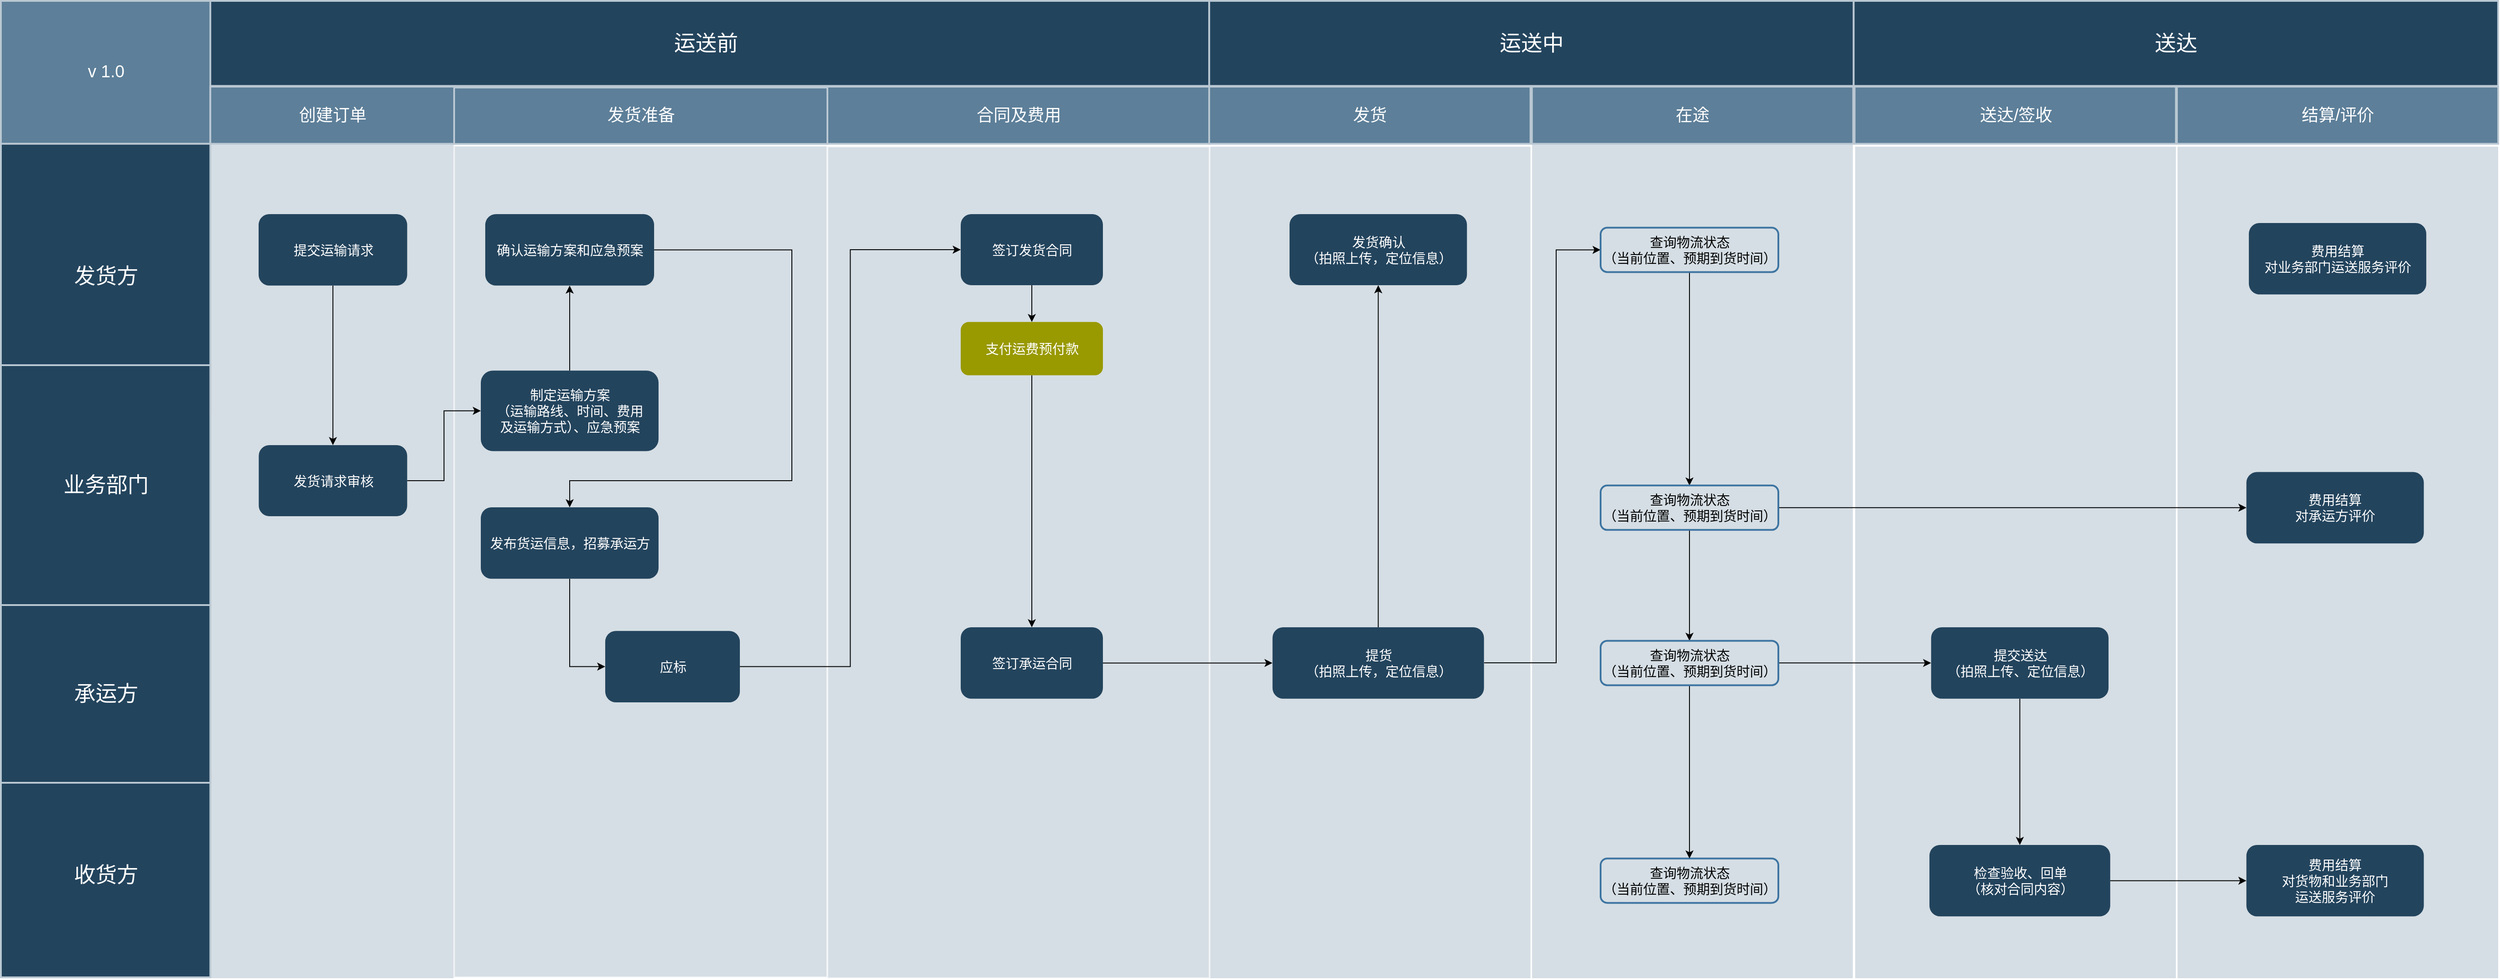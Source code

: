 <mxfile version="14.4.2" type="github">
  <diagram id="6a731a19-8d31-9384-78a2-239565b7b9f0" name="Page-1">
    <mxGraphModel dx="3052" dy="1075" grid="1" gridSize="10" guides="1" tooltips="1" connect="1" arrows="1" fold="1" page="1" pageScale="1" pageWidth="1169" pageHeight="827" background="#ffffff" math="0" shadow="0">
      <root>
        <mxCell id="0" />
        <mxCell id="1" parent="0" />
        <mxCell id="68" value="" style="fontSize=18;strokeWidth=2;fontFamily=Helvetica;html=1;opacity=60;fillColor=#BAC8D3;strokeColor=none;" parent="1" vertex="1">
          <mxGeometry x="255.67" y="1000" width="274.33" height="940" as="geometry" />
        </mxCell>
        <mxCell id="8gJjFFY2pVBGSUi6WzXW-225" value="" style="fillColor=#BAC8D3;fontSize=18;strokeWidth=2;fontFamily=Helvetica;html=1;opacity=60;strokeColor=none;" parent="1" vertex="1">
          <mxGeometry x="2469.13" y="1004.1" width="360.87" height="935.9" as="geometry" />
        </mxCell>
        <mxCell id="8gJjFFY2pVBGSUi6WzXW-173" value="" style="fillColor=#BAC8D3;fontSize=18;strokeWidth=2;fontFamily=Helvetica;html=1;opacity=60;strokeColor=none;" parent="1" vertex="1">
          <mxGeometry x="1380.24" y="1004.1" width="360.87" height="935.9" as="geometry" />
        </mxCell>
        <mxCell id="8gJjFFY2pVBGSUi6WzXW-176" value="" style="fillColor=#BAC8D3;fontSize=18;strokeWidth=2;fontFamily=Helvetica;html=1;opacity=60;strokeColor=none;" parent="1" vertex="1">
          <mxGeometry x="1742.92" y="1000" width="360.87" height="940" as="geometry" />
        </mxCell>
        <mxCell id="8gJjFFY2pVBGSUi6WzXW-179" value="" style="fillColor=#BAC8D3;fontSize=18;strokeWidth=2;fontFamily=Helvetica;html=1;opacity=60;strokeColor=none;" parent="1" vertex="1">
          <mxGeometry x="2106.46" y="1004.1" width="360.87" height="935.9" as="geometry" />
        </mxCell>
        <mxCell id="75" value="" style="fillColor=#BAC8D3;fontSize=18;strokeWidth=2;fontFamily=Helvetica;html=1;opacity=60;strokeColor=#FFFFFF;" parent="1" vertex="1">
          <mxGeometry x="530" y="1003.1" width="420" height="935.9" as="geometry" />
        </mxCell>
        <mxCell id="8gJjFFY2pVBGSUi6WzXW-249" value="" style="fillColor=#BAC8D3;fontSize=18;strokeWidth=2;fontFamily=Helvetica;html=1;opacity=60;strokeColor=#FFFFFF;" parent="1" vertex="1">
          <mxGeometry x="950" y="1003.9" width="430" height="936.1" as="geometry" />
        </mxCell>
        <mxCell id="56" value="运送前" style="strokeColor=#BAC8D3;fillColor=#23445D;fontSize=24;strokeWidth=2;fontFamily=Helvetica;html=1;fontColor=#FFFFFF;fontStyle=0;spacingBottom=0;spacingRight=0;spacingLeft=0;align=center;" parent="1" vertex="1">
          <mxGeometry x="246.605" y="840" width="1133.023" height="95.703" as="geometry" />
        </mxCell>
        <mxCell id="59" value="v 1.0" style="strokeColor=#BAC8D3;fillColor=#5d7f99;fontSize=19;strokeWidth=2;fontFamily=Helvetica;html=1;labelBackgroundColor=none;fontColor=#FFFFFF;" parent="1" vertex="1">
          <mxGeometry x="20" y="840" width="235.669" height="160.843" as="geometry" />
        </mxCell>
        <mxCell id="142" value="发货准备" style="strokeColor=#BAC8D3;fillColor=#5d7f99;fontSize=19;strokeWidth=2;fontFamily=Helvetica;html=1;labelBackgroundColor=none;fontColor=#FFFFFF;" parent="1" vertex="1">
          <mxGeometry x="530" y="937.51" width="420" height="63.49" as="geometry" />
        </mxCell>
        <mxCell id="O1fz6AgV2XTZRpMDdjqL-150" style="edgeStyle=orthogonalEdgeStyle;rounded=0;orthogonalLoop=1;jettySize=auto;html=1;exitX=0.5;exitY=1;exitDx=0;exitDy=0;entryX=0;entryY=0.5;entryDx=0;entryDy=0;" parent="1" source="8gJjFFY2pVBGSUi6WzXW-167" target="O1fz6AgV2XTZRpMDdjqL-146" edge="1">
          <mxGeometry relative="1" as="geometry" />
        </mxCell>
        <mxCell id="8gJjFFY2pVBGSUi6WzXW-167" value="&lt;font color=&quot;#ffffff&quot;&gt;&lt;span style=&quot;font-size: 15px&quot;&gt;发布货运信息，招募承运方&lt;br&gt;&lt;/span&gt;&lt;/font&gt;" style="rounded=1;fillColor=#23445D;strokeColor=none;strokeWidth=2;fontFamily=Helvetica;html=1;gradientColor=none;" parent="1" vertex="1">
          <mxGeometry x="560" y="1410" width="200" height="80.42" as="geometry" />
        </mxCell>
        <mxCell id="8gJjFFY2pVBGSUi6WzXW-163" value="发货方" style="strokeColor=#BAC8D3;fillColor=#23445D;fontSize=24;strokeWidth=2;horizontal=1;fontFamily=Helvetica;html=1;fontColor=#FFFFFF;fontStyle=0" parent="1" vertex="1">
          <mxGeometry x="20" y="1000.84" width="235.67" height="299.16" as="geometry" />
        </mxCell>
        <mxCell id="57" value="业务部门" style="strokeColor=#BAC8D3;fillColor=#23445D;fontSize=24;strokeWidth=2;horizontal=1;fontFamily=Helvetica;html=1;fontColor=#FFFFFF;fontStyle=0" parent="1" vertex="1">
          <mxGeometry x="20" y="1250" width="235.67" height="270" as="geometry" />
        </mxCell>
        <mxCell id="8gJjFFY2pVBGSUi6WzXW-145" value="收货方" style="strokeColor=#BAC8D3;fillColor=#23445D;fontSize=24;strokeWidth=2;horizontal=1;fontFamily=Helvetica;html=1;fontColor=#FFFFFF;fontStyle=0" parent="1" vertex="1">
          <mxGeometry x="20" y="1709.62" width="235.67" height="229.38" as="geometry" />
        </mxCell>
        <mxCell id="143" value="合同及费用" style="strokeColor=#BAC8D3;fillColor=#5d7f99;fontSize=19;strokeWidth=2;fontFamily=Helvetica;html=1;labelBackgroundColor=none;fontColor=#FFFFFF;" parent="1" vertex="1">
          <mxGeometry x="950" y="936.51" width="430" height="64.34" as="geometry" />
        </mxCell>
        <mxCell id="8gJjFFY2pVBGSUi6WzXW-203" value="&lt;font color=&quot;#ffffff&quot;&gt;&lt;span style=&quot;font-size: 15px&quot;&gt;确认运输方案和应急预案&lt;br&gt;&lt;/span&gt;&lt;/font&gt;" style="rounded=1;fillColor=#23445D;strokeColor=none;strokeWidth=2;fontFamily=Helvetica;html=1;gradientColor=none;" parent="1" vertex="1">
          <mxGeometry x="565" y="1080.0" width="190" height="80.42" as="geometry" />
        </mxCell>
        <mxCell id="O1fz6AgV2XTZRpMDdjqL-147" style="edgeStyle=orthogonalEdgeStyle;rounded=0;orthogonalLoop=1;jettySize=auto;html=1;entryX=0.5;entryY=0;entryDx=0;entryDy=0;exitX=1;exitY=0.5;exitDx=0;exitDy=0;" parent="1" source="8gJjFFY2pVBGSUi6WzXW-203" target="8gJjFFY2pVBGSUi6WzXW-167" edge="1">
          <mxGeometry relative="1" as="geometry">
            <Array as="points">
              <mxPoint x="910" y="1120" />
              <mxPoint x="910" y="1380" />
              <mxPoint x="660" y="1380" />
            </Array>
          </mxGeometry>
        </mxCell>
        <mxCell id="O1fz6AgV2XTZRpMDdjqL-149" style="edgeStyle=orthogonalEdgeStyle;rounded=0;orthogonalLoop=1;jettySize=auto;html=1;exitX=0.5;exitY=0;exitDx=0;exitDy=0;entryX=0.5;entryY=1;entryDx=0;entryDy=0;" parent="1" source="8gJjFFY2pVBGSUi6WzXW-204" target="8gJjFFY2pVBGSUi6WzXW-203" edge="1">
          <mxGeometry relative="1" as="geometry" />
        </mxCell>
        <mxCell id="8gJjFFY2pVBGSUi6WzXW-204" value="&lt;font color=&quot;#ffffff&quot;&gt;&lt;span style=&quot;font-size: 15px&quot;&gt;制定运输方案&lt;br&gt;&lt;/span&gt;&lt;/font&gt;&lt;span style=&quot;color: rgb(255 , 255 , 255) ; font-size: 15px&quot;&gt;（运输路线、时间、费用&lt;br&gt;及运输方式）、应急预案&lt;/span&gt;&lt;font color=&quot;#ffffff&quot;&gt;&lt;span style=&quot;font-size: 15px&quot;&gt;&lt;br&gt;&lt;/span&gt;&lt;/font&gt;" style="rounded=1;fillColor=#23445D;strokeColor=none;strokeWidth=2;fontFamily=Helvetica;html=1;gradientColor=none;" parent="1" vertex="1">
          <mxGeometry x="560" y="1256.09" width="200" height="90.68" as="geometry" />
        </mxCell>
        <mxCell id="8gJjFFY2pVBGSUi6WzXW-172" value="发货" style="strokeColor=#BAC8D3;fillColor=#5d7f99;fontSize=19;strokeWidth=2;fontFamily=Helvetica;html=1;labelBackgroundColor=none;fontColor=#FFFFFF;" parent="1" vertex="1">
          <mxGeometry x="1379.577" y="936.506" width="361.537" height="64.337" as="geometry" />
        </mxCell>
        <mxCell id="O1fz6AgV2XTZRpMDdjqL-155" style="edgeStyle=orthogonalEdgeStyle;rounded=0;orthogonalLoop=1;jettySize=auto;html=1;exitX=0.5;exitY=0;exitDx=0;exitDy=0;entryX=0.5;entryY=1;entryDx=0;entryDy=0;" parent="1" source="8gJjFFY2pVBGSUi6WzXW-188" target="8gJjFFY2pVBGSUi6WzXW-215" edge="1">
          <mxGeometry relative="1" as="geometry" />
        </mxCell>
        <mxCell id="O1fz6AgV2XTZRpMDdjqL-162" style="edgeStyle=orthogonalEdgeStyle;rounded=0;orthogonalLoop=1;jettySize=auto;html=1;entryX=0;entryY=0.5;entryDx=0;entryDy=0;" parent="1" target="O1fz6AgV2XTZRpMDdjqL-157" edge="1">
          <mxGeometry relative="1" as="geometry">
            <Array as="points">
              <mxPoint x="1770" y="1585" />
              <mxPoint x="1770" y="1120" />
            </Array>
            <mxPoint x="1689" y="1585" as="sourcePoint" />
          </mxGeometry>
        </mxCell>
        <mxCell id="8gJjFFY2pVBGSUi6WzXW-188" value="&lt;font color=&quot;#ffffff&quot;&gt;&lt;span style=&quot;font-size: 15px&quot;&gt;提货&lt;br&gt;（拍照上传，定位信息）&lt;br&gt;&lt;/span&gt;&lt;/font&gt;" style="rounded=1;fillColor=#23445D;strokeColor=none;strokeWidth=2;fontFamily=Helvetica;html=1;gradientColor=none;" parent="1" vertex="1">
          <mxGeometry x="1450.839" y="1544.982" width="237.935" height="80.42" as="geometry" />
        </mxCell>
        <mxCell id="8gJjFFY2pVBGSUi6WzXW-215" value="&lt;span style=&quot;color: rgb(255 , 255 , 255) ; font-size: 15px&quot;&gt;发货确认&lt;/span&gt;&lt;br style=&quot;color: rgb(255 , 255 , 255) ; font-size: 15px&quot;&gt;&lt;span style=&quot;color: rgb(255 , 255 , 255) ; font-size: 15px&quot;&gt;（拍照上传，定位信息）&lt;/span&gt;&lt;font color=&quot;#ffffff&quot;&gt;&lt;span style=&quot;font-size: 15px&quot;&gt;&lt;br&gt;&lt;/span&gt;&lt;/font&gt;" style="rounded=1;fillColor=#23445D;strokeColor=none;strokeWidth=2;fontFamily=Helvetica;html=1;gradientColor=none;" parent="1" vertex="1">
          <mxGeometry x="1469.996" y="1080.002" width="199.631" height="80" as="geometry" />
        </mxCell>
        <mxCell id="8gJjFFY2pVBGSUi6WzXW-175" value="在途" style="strokeColor=#BAC8D3;fillColor=#5d7f99;fontSize=19;strokeWidth=2;fontFamily=Helvetica;html=1;labelBackgroundColor=none;fontColor=#FFFFFF;" parent="1" vertex="1">
          <mxGeometry x="1742.685" y="936.506" width="361.537" height="64.337" as="geometry" />
        </mxCell>
        <mxCell id="8gJjFFY2pVBGSUi6WzXW-178" value="送达/签收" style="strokeColor=#BAC8D3;fillColor=#5d7f99;fontSize=19;strokeWidth=2;fontFamily=Helvetica;html=1;labelBackgroundColor=none;fontColor=#FFFFFF;" parent="1" vertex="1">
          <mxGeometry x="2105.794" y="936.506" width="361.537" height="64.337" as="geometry" />
        </mxCell>
        <mxCell id="8gJjFFY2pVBGSUi6WzXW-200" value="&lt;font color=&quot;#ffffff&quot;&gt;&lt;span style=&quot;font-size: 15px&quot;&gt;检查验收、回单&lt;br&gt;（核对合同内容）&lt;br&gt;&lt;/span&gt;&lt;/font&gt;" style="rounded=1;fillColor=#23445D;strokeColor=none;strokeWidth=2;fontFamily=Helvetica;html=1;gradientColor=none;" parent="1" vertex="1">
          <mxGeometry x="2190" y="1790.0" width="203.42" height="80.419" as="geometry" />
        </mxCell>
        <mxCell id="8gJjFFY2pVBGSUi6WzXW-221" value="运送中" style="strokeColor=#BAC8D3;fillColor=#23445D;fontSize=24;strokeWidth=2;fontFamily=Helvetica;html=1;fontColor=#FFFFFF;fontStyle=0;spacingBottom=0;spacingRight=0;spacingLeft=0;align=center;" parent="1" vertex="1">
          <mxGeometry x="1379.628" y="840" width="725.135" height="95.703" as="geometry" />
        </mxCell>
        <mxCell id="8gJjFFY2pVBGSUi6WzXW-222" value="送达" style="strokeColor=#BAC8D3;fillColor=#23445D;fontSize=24;strokeWidth=2;fontFamily=Helvetica;html=1;fontColor=#FFFFFF;fontStyle=0;spacingBottom=0;spacingRight=0;spacingLeft=0;align=center;" parent="1" vertex="1">
          <mxGeometry x="2104.763" y="840" width="725.135" height="95.703" as="geometry" />
        </mxCell>
        <mxCell id="8gJjFFY2pVBGSUi6WzXW-226" value="结算/评价" style="strokeColor=#BAC8D3;fillColor=#5d7f99;fontSize=19;strokeWidth=2;fontFamily=Helvetica;html=1;labelBackgroundColor=none;fontColor=#FFFFFF;" parent="1" vertex="1">
          <mxGeometry x="2468.463" y="936.506" width="361.537" height="64.337" as="geometry" />
        </mxCell>
        <mxCell id="8gJjFFY2pVBGSUi6WzXW-227" value="&lt;font color=&quot;#ffffff&quot;&gt;&lt;span style=&quot;font-size: 15px&quot;&gt;费用结算&lt;br&gt;对货物和业务部门&lt;br&gt;运送服务评价&lt;br&gt;&lt;/span&gt;&lt;/font&gt;" style="rounded=1;fillColor=#23445D;strokeColor=none;strokeWidth=2;fontFamily=Helvetica;html=1;gradientColor=none;" parent="1" vertex="1">
          <mxGeometry x="2546.646" y="1790.002" width="199.631" height="80.422" as="geometry" />
        </mxCell>
        <mxCell id="8gJjFFY2pVBGSUi6WzXW-231" style="edgeStyle=orthogonalEdgeStyle;rounded=0;orthogonalLoop=1;jettySize=auto;html=1;entryX=0;entryY=0.5;entryDx=0;entryDy=0;" parent="1" source="8gJjFFY2pVBGSUi6WzXW-200" target="8gJjFFY2pVBGSUi6WzXW-227" edge="1">
          <mxGeometry x="20" y="952.91" as="geometry" />
        </mxCell>
        <mxCell id="8gJjFFY2pVBGSUi6WzXW-228" value="&lt;font color=&quot;#ffffff&quot;&gt;&lt;span style=&quot;font-size: 15px&quot;&gt;费用结算&lt;br&gt;对业务部门运送服务评价&lt;br&gt;&lt;/span&gt;&lt;/font&gt;" style="rounded=1;fillColor=#23445D;strokeColor=none;strokeWidth=2;fontFamily=Helvetica;html=1;gradientColor=none;" parent="1" vertex="1">
          <mxGeometry x="2549.416" y="1090.003" width="199.631" height="80.422" as="geometry" />
        </mxCell>
        <mxCell id="8gJjFFY2pVBGSUi6WzXW-229" value="&lt;font color=&quot;#ffffff&quot;&gt;&lt;span style=&quot;font-size: 15px&quot;&gt;费用结算&lt;br&gt;对承运方评价&lt;br&gt;&lt;/span&gt;&lt;/font&gt;" style="rounded=1;fillColor=#23445D;strokeColor=none;strokeWidth=2;fontFamily=Helvetica;html=1;gradientColor=none;" parent="1" vertex="1">
          <mxGeometry x="2546.646" y="1370.218" width="199.631" height="80.422" as="geometry" />
        </mxCell>
        <mxCell id="8gJjFFY2pVBGSUi6WzXW-234" style="edgeStyle=orthogonalEdgeStyle;rounded=0;orthogonalLoop=1;jettySize=auto;html=1;exitX=0.5;exitY=1;exitDx=0;exitDy=0;entryX=0.5;entryY=0;entryDx=0;entryDy=0;" parent="1" source="8gJjFFY2pVBGSUi6WzXW-232" target="8gJjFFY2pVBGSUi6WzXW-200" edge="1">
          <mxGeometry x="20" y="952.91" as="geometry" />
        </mxCell>
        <mxCell id="8gJjFFY2pVBGSUi6WzXW-232" value="&lt;font color=&quot;#ffffff&quot;&gt;&lt;span style=&quot;font-size: 15px&quot;&gt;提交送达&lt;br&gt;&lt;/span&gt;&lt;/font&gt;&lt;span style=&quot;color: rgb(255 , 255 , 255) ; font-size: 15px&quot;&gt;（拍照上传、定位信息）&lt;/span&gt;&lt;font color=&quot;#ffffff&quot;&gt;&lt;span style=&quot;font-size: 15px&quot;&gt;&lt;br&gt;&lt;/span&gt;&lt;/font&gt;" style="rounded=1;fillColor=#23445D;strokeColor=none;strokeWidth=2;fontFamily=Helvetica;html=1;gradientColor=none;" parent="1" vertex="1">
          <mxGeometry x="2191.893" y="1544.975" width="199.631" height="80.422" as="geometry" />
        </mxCell>
        <mxCell id="8gJjFFY2pVBGSUi6WzXW-245" value="承运方" style="strokeColor=#BAC8D3;fillColor=#23445D;fontSize=24;strokeWidth=2;horizontal=1;fontFamily=Helvetica;html=1;fontColor=#FFFFFF;fontStyle=0" parent="1" vertex="1">
          <mxGeometry x="20" y="1520" width="235.67" height="200" as="geometry" />
        </mxCell>
        <mxCell id="141" value="创建订单" style="strokeColor=#BAC8D3;fillColor=#5d7f99;fontSize=19;strokeWidth=2;fontFamily=Helvetica;html=1;labelBackgroundColor=none;fontColor=#FFFFFF;" parent="1" vertex="1">
          <mxGeometry x="255.67" y="936.5" width="274.33" height="64.34" as="geometry" />
        </mxCell>
        <mxCell id="8gJjFFY2pVBGSUi6WzXW-250" style="edgeStyle=orthogonalEdgeStyle;rounded=0;orthogonalLoop=1;jettySize=auto;html=1;" parent="1" source="8gJjFFY2pVBGSUi6WzXW-150" target="O1fz6AgV2XTZRpMDdjqL-143" edge="1">
          <mxGeometry x="20" y="930" as="geometry">
            <mxPoint x="610" y="1395" as="targetPoint" />
            <Array as="points">
              <mxPoint x="394" y="1230" />
              <mxPoint x="394" y="1230" />
            </Array>
          </mxGeometry>
        </mxCell>
        <mxCell id="8gJjFFY2pVBGSUi6WzXW-150" value="&lt;font color=&quot;#ffffff&quot;&gt;&lt;span style=&quot;font-size: 15px&quot;&gt;提交运输请求&lt;/span&gt;&lt;/font&gt;" style="rounded=1;fillColor=#23445D;strokeColor=none;strokeWidth=2;fontFamily=Helvetica;html=1;gradientColor=none;" parent="1" vertex="1">
          <mxGeometry x="309.996" y="1080.002" width="167.163" height="80.422" as="geometry" />
        </mxCell>
        <mxCell id="8gJjFFY2pVBGSUi6WzXW-256" style="edgeStyle=orthogonalEdgeStyle;rounded=0;orthogonalLoop=1;jettySize=auto;html=1;" parent="1" target="8gJjFFY2pVBGSUi6WzXW-229" edge="1" source="O1fz6AgV2XTZRpMDdjqL-160">
          <mxGeometry x="20" y="952.91" as="geometry">
            <mxPoint x="2390" y="1395.217" as="sourcePoint" />
            <Array as="points">
              <mxPoint x="2410" y="1410" />
              <mxPoint x="2410" y="1410" />
            </Array>
          </mxGeometry>
        </mxCell>
        <mxCell id="R8xT18yA5sv1bF3o99iS-175" style="edgeStyle=orthogonalEdgeStyle;rounded=0;orthogonalLoop=1;jettySize=auto;html=1;" parent="1" source="R8xT18yA5sv1bF3o99iS-154" target="8gJjFFY2pVBGSUi6WzXW-188" edge="1">
          <mxGeometry x="20" y="952.91" as="geometry" />
        </mxCell>
        <mxCell id="O1fz6AgV2XTZRpMDdjqL-153" style="edgeStyle=orthogonalEdgeStyle;rounded=0;orthogonalLoop=1;jettySize=auto;html=1;exitX=0.5;exitY=1;exitDx=0;exitDy=0;entryX=0.5;entryY=0;entryDx=0;entryDy=0;" parent="1" source="8gJjFFY2pVBGSUi6WzXW-258" target="O1fz6AgV2XTZRpMDdjqL-152" edge="1">
          <mxGeometry relative="1" as="geometry" />
        </mxCell>
        <mxCell id="8gJjFFY2pVBGSUi6WzXW-258" value="&lt;span style=&quot;font-size: 15px&quot;&gt;&lt;font color=&quot;#ffffff&quot;&gt;签订发货合同&lt;/font&gt;&lt;br&gt;&lt;/span&gt;" style="rounded=1;fillColor=#23445D;strokeColor=none;strokeWidth=2;fontFamily=Helvetica;html=1;gradientColor=none;" parent="1" vertex="1">
          <mxGeometry x="1100" y="1080" width="160" height="80" as="geometry" />
        </mxCell>
        <mxCell id="R8xT18yA5sv1bF3o99iS-154" value="&lt;span style=&quot;color: rgb(255 , 255 , 255) ; font-size: 15px&quot;&gt;签订承运合同&lt;/span&gt;&lt;span style=&quot;font-size: 15px&quot;&gt;&lt;br&gt;&lt;/span&gt;" style="rounded=1;fillColor=#23445D;strokeColor=none;strokeWidth=2;fontFamily=Helvetica;html=1;gradientColor=none;" parent="1" vertex="1">
          <mxGeometry x="1100" y="1544.98" width="160" height="80.419" as="geometry" />
        </mxCell>
        <mxCell id="O1fz6AgV2XTZRpMDdjqL-145" style="edgeStyle=orthogonalEdgeStyle;rounded=0;orthogonalLoop=1;jettySize=auto;html=1;exitX=1;exitY=0.5;exitDx=0;exitDy=0;entryX=0;entryY=0.5;entryDx=0;entryDy=0;" parent="1" source="O1fz6AgV2XTZRpMDdjqL-143" target="8gJjFFY2pVBGSUi6WzXW-204" edge="1">
          <mxGeometry relative="1" as="geometry" />
        </mxCell>
        <mxCell id="O1fz6AgV2XTZRpMDdjqL-143" value="&lt;font color=&quot;#ffffff&quot;&gt;&lt;span style=&quot;font-size: 15px&quot;&gt;发货请求审核&lt;br&gt;&lt;/span&gt;&lt;/font&gt;" style="rounded=1;fillColor=#23445D;strokeColor=none;strokeWidth=2;fontFamily=Helvetica;html=1;gradientColor=none;" parent="1" vertex="1">
          <mxGeometry x="310.16" y="1340" width="167" height="80" as="geometry" />
        </mxCell>
        <mxCell id="O1fz6AgV2XTZRpMDdjqL-151" style="edgeStyle=orthogonalEdgeStyle;rounded=0;orthogonalLoop=1;jettySize=auto;html=1;exitX=1;exitY=0.5;exitDx=0;exitDy=0;entryX=0;entryY=0.5;entryDx=0;entryDy=0;" parent="1" source="O1fz6AgV2XTZRpMDdjqL-146" target="8gJjFFY2pVBGSUi6WzXW-258" edge="1">
          <mxGeometry relative="1" as="geometry" />
        </mxCell>
        <mxCell id="O1fz6AgV2XTZRpMDdjqL-146" value="&lt;font color=&quot;#ffffff&quot;&gt;&lt;span style=&quot;font-size: 15px&quot;&gt;应标&lt;br&gt;&lt;/span&gt;&lt;/font&gt;" style="rounded=1;fillColor=#23445D;strokeColor=none;strokeWidth=2;fontFamily=Helvetica;html=1;gradientColor=none;" parent="1" vertex="1">
          <mxGeometry x="700" y="1549.08" width="151.5" height="80.42" as="geometry" />
        </mxCell>
        <mxCell id="O1fz6AgV2XTZRpMDdjqL-154" style="edgeStyle=orthogonalEdgeStyle;rounded=0;orthogonalLoop=1;jettySize=auto;html=1;exitX=0.5;exitY=1;exitDx=0;exitDy=0;entryX=0.5;entryY=0;entryDx=0;entryDy=0;" parent="1" source="O1fz6AgV2XTZRpMDdjqL-152" target="R8xT18yA5sv1bF3o99iS-154" edge="1">
          <mxGeometry relative="1" as="geometry" />
        </mxCell>
        <mxCell id="O1fz6AgV2XTZRpMDdjqL-152" value="&lt;span style=&quot;font-size: 15px&quot;&gt;&lt;font color=&quot;#ffffff&quot;&gt;支付运费预付款&lt;/font&gt;&lt;br&gt;&lt;/span&gt;" style="rounded=1;fillColor=#999900;strokeColor=none;strokeWidth=2;fontFamily=Helvetica;html=1;gradientColor=none;" parent="1" vertex="1">
          <mxGeometry x="1100" y="1201.43" width="160" height="60" as="geometry" />
        </mxCell>
        <mxCell id="O1fz6AgV2XTZRpMDdjqL-163" style="edgeStyle=orthogonalEdgeStyle;rounded=0;orthogonalLoop=1;jettySize=auto;html=1;exitX=0.5;exitY=1;exitDx=0;exitDy=0;entryX=0.5;entryY=0;entryDx=0;entryDy=0;" parent="1" source="O1fz6AgV2XTZRpMDdjqL-157" target="O1fz6AgV2XTZRpMDdjqL-160" edge="1">
          <mxGeometry relative="1" as="geometry" />
        </mxCell>
        <mxCell id="O1fz6AgV2XTZRpMDdjqL-157" value="&lt;span style=&quot;font-size: 15px&quot;&gt;查询物流状态&lt;br&gt;（当前位置、预期到货时间）&lt;br&gt;&lt;/span&gt;" style="rounded=1;fillColor=none;strokeWidth=2;fontFamily=Helvetica;html=1;gradientColor=none;shadow=0;strokeColor=#3D74A1;" parent="1" vertex="1">
          <mxGeometry x="1820" y="1095.21" width="200" height="50" as="geometry" />
        </mxCell>
        <mxCell id="O1fz6AgV2XTZRpMDdjqL-159" value="&lt;span style=&quot;font-size: 15px&quot;&gt;查询物流状态&lt;br&gt;（当前位置、预期到货时间）&lt;br&gt;&lt;/span&gt;" style="rounded=1;fillColor=none;strokeWidth=2;fontFamily=Helvetica;html=1;gradientColor=none;shadow=0;strokeColor=#3D74A1;" parent="1" vertex="1">
          <mxGeometry x="1820" y="1805.21" width="200" height="50" as="geometry" />
        </mxCell>
        <mxCell id="O1fz6AgV2XTZRpMDdjqL-164" style="edgeStyle=orthogonalEdgeStyle;rounded=0;orthogonalLoop=1;jettySize=auto;html=1;exitX=0.5;exitY=1;exitDx=0;exitDy=0;entryX=0.5;entryY=0;entryDx=0;entryDy=0;" parent="1" source="O1fz6AgV2XTZRpMDdjqL-160" target="O1fz6AgV2XTZRpMDdjqL-161" edge="1">
          <mxGeometry relative="1" as="geometry" />
        </mxCell>
        <mxCell id="O1fz6AgV2XTZRpMDdjqL-160" value="&lt;span style=&quot;font-size: 15px&quot;&gt;查询物流状态&lt;br&gt;（当前位置、预期到货时间）&lt;br&gt;&lt;/span&gt;" style="rounded=1;fillColor=none;strokeWidth=2;fontFamily=Helvetica;html=1;gradientColor=none;shadow=0;strokeColor=#3D74A1;" parent="1" vertex="1">
          <mxGeometry x="1820" y="1385.43" width="200" height="50" as="geometry" />
        </mxCell>
        <mxCell id="O1fz6AgV2XTZRpMDdjqL-166" style="edgeStyle=orthogonalEdgeStyle;rounded=0;orthogonalLoop=1;jettySize=auto;html=1;exitX=0.5;exitY=1;exitDx=0;exitDy=0;" parent="1" source="O1fz6AgV2XTZRpMDdjqL-161" target="O1fz6AgV2XTZRpMDdjqL-159" edge="1">
          <mxGeometry relative="1" as="geometry" />
        </mxCell>
        <mxCell id="rg-k3hPxQAlU4nn3tpo2-150" style="edgeStyle=orthogonalEdgeStyle;rounded=0;orthogonalLoop=1;jettySize=auto;html=1;entryX=0;entryY=0.5;entryDx=0;entryDy=0;" edge="1" parent="1" source="O1fz6AgV2XTZRpMDdjqL-161" target="8gJjFFY2pVBGSUi6WzXW-232">
          <mxGeometry relative="1" as="geometry" />
        </mxCell>
        <mxCell id="O1fz6AgV2XTZRpMDdjqL-161" value="&lt;span style=&quot;font-size: 15px&quot;&gt;查询物流状态&lt;br&gt;（当前位置、预期到货时间）&lt;br&gt;&lt;/span&gt;" style="rounded=1;fillColor=none;strokeWidth=2;fontFamily=Helvetica;html=1;gradientColor=none;shadow=0;strokeColor=#3D74A1;" parent="1" vertex="1">
          <mxGeometry x="1820" y="1560.19" width="200" height="50" as="geometry" />
        </mxCell>
      </root>
    </mxGraphModel>
  </diagram>
</mxfile>
